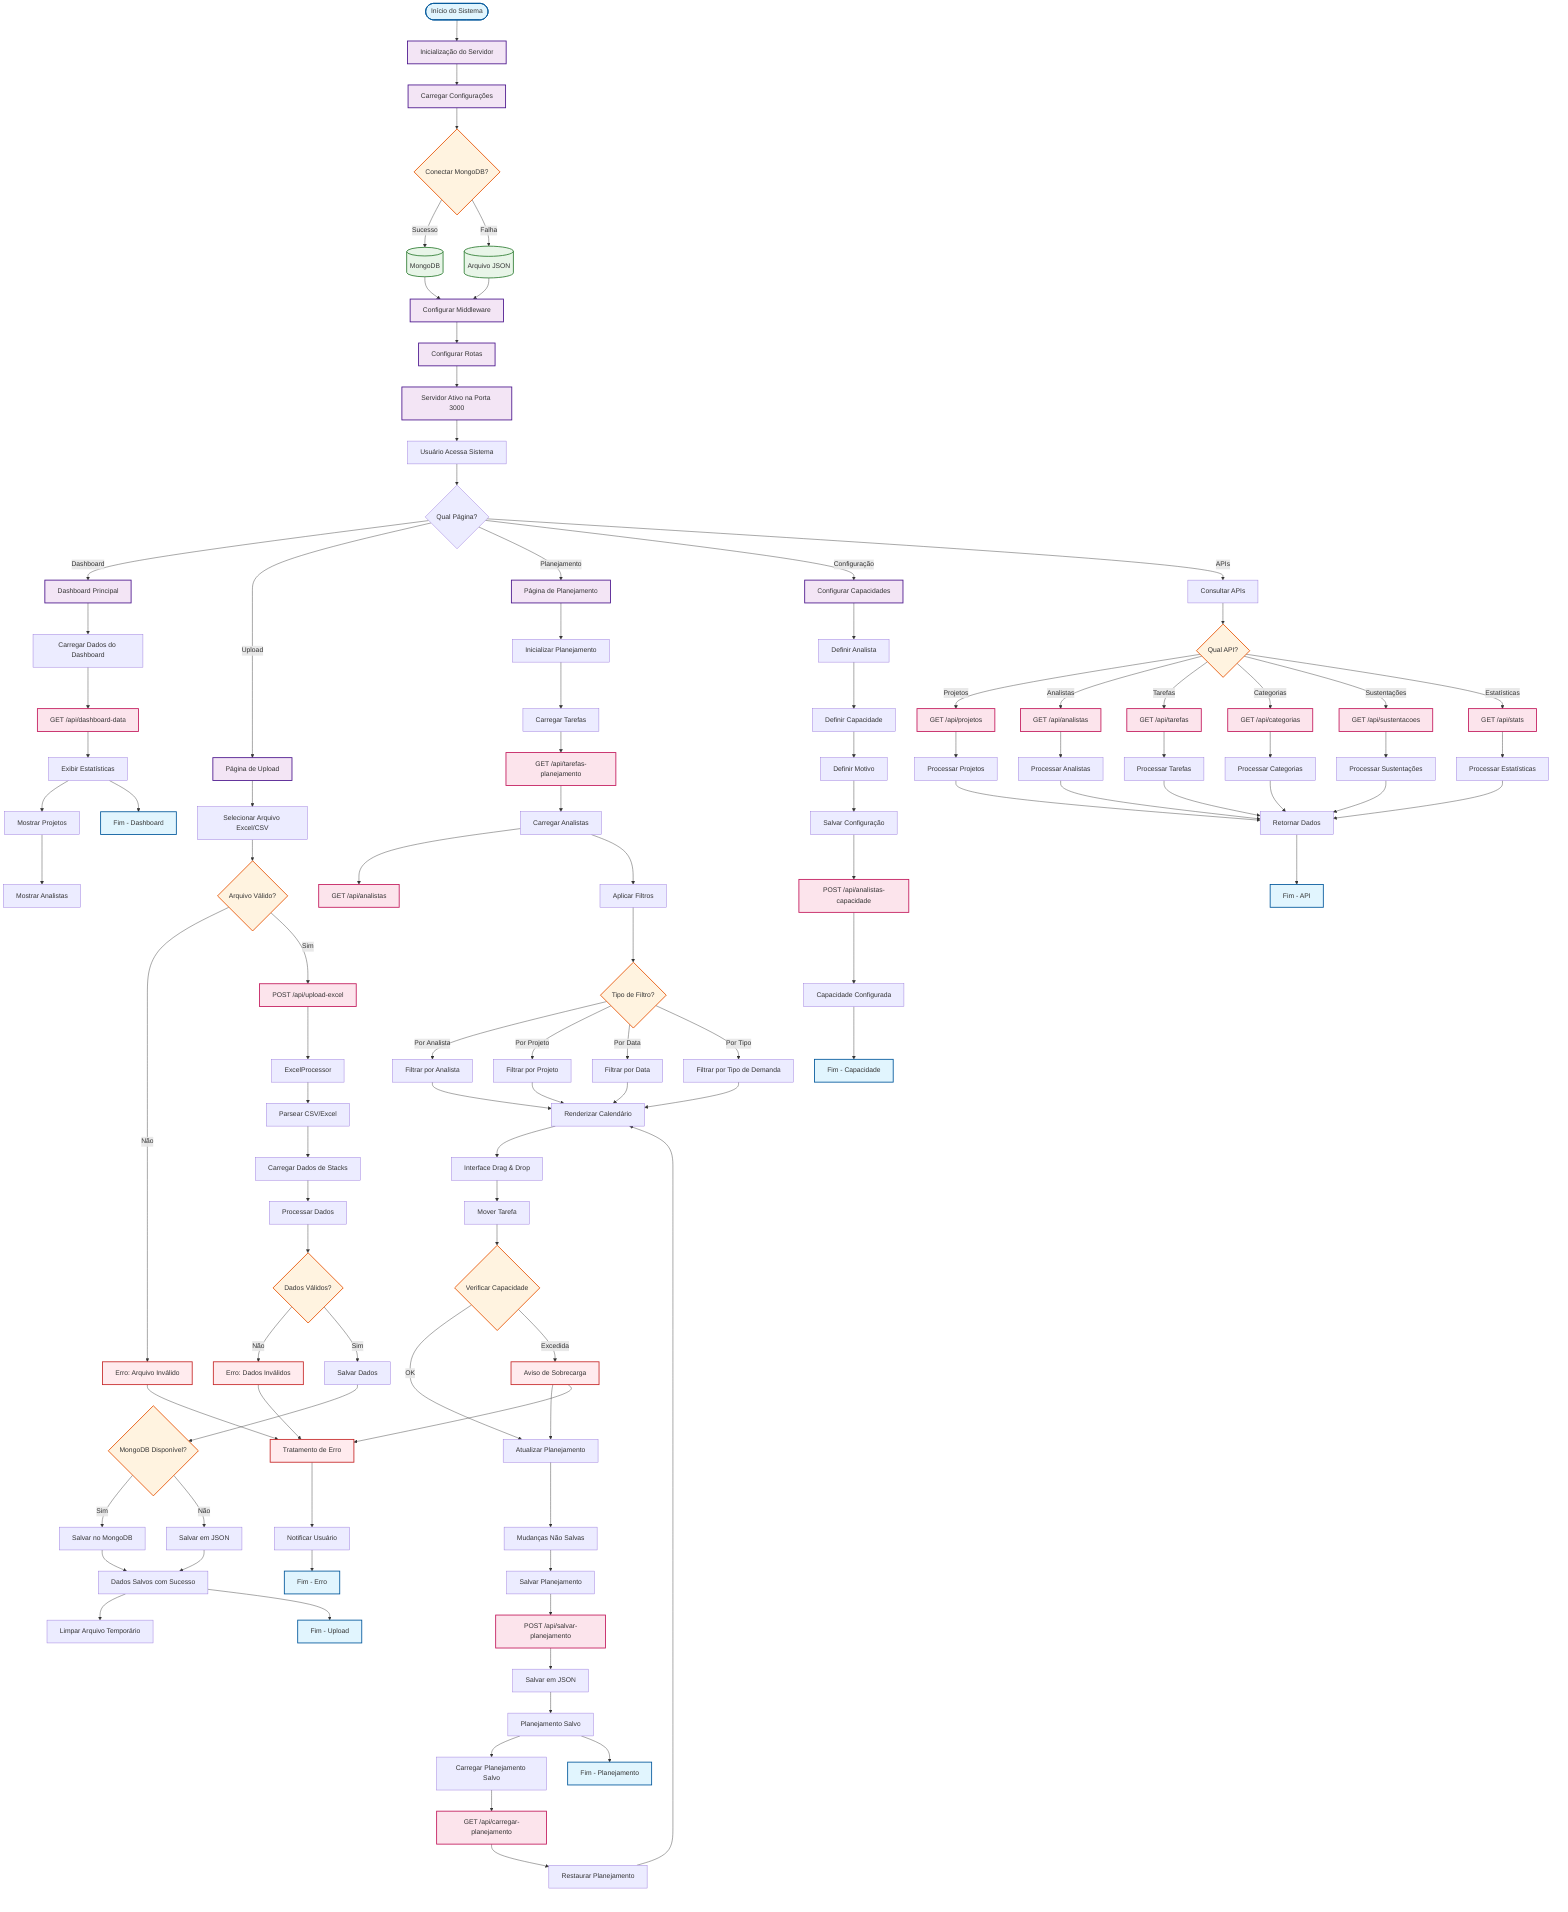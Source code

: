 flowchart TD
    %% INÍCIO DO SISTEMA
    START([Início do Sistema]) --> INIT[Inicialização do Servidor]
    INIT --> CONFIG[Carregar Configurações]
    CONFIG --> MONGODB{Conectar MongoDB?}
    
    %% CONEXÃO COM BANCO DE DADOS
    MONGODB -->|Sucesso| DB_MONGO[(MongoDB)]
    MONGODB -->|Falha| DB_JSON[(Arquivo JSON)]
    DB_MONGO --> MIDDLEWARE[Configurar Middleware]
    DB_JSON --> MIDDLEWARE
    
    %% ROTAS PRINCIPAIS
    MIDDLEWARE --> ROUTES[Configurar Rotas]
    ROUTES --> SERVER[Servidor Ativo na Porta 3000]
    
    %% FLUXO PRINCIPAL DO USUÁRIO
    SERVER --> USER_ACCESS[Usuário Acessa Sistema]
    USER_ACCESS --> CHOOSE_PAGE{Qual Página?}
    
    %% DASHBOARD PRINCIPAL
    CHOOSE_PAGE -->|Dashboard| DASHBOARD[Dashboard Principal]
    DASHBOARD --> LOAD_DASH_DATA[Carregar Dados do Dashboard]
    LOAD_DASH_DATA --> API_DASH[GET /api/dashboard-data]
    API_DASH --> DISPLAY_STATS[Exibir Estatísticas]
    DISPLAY_STATS --> SHOW_PROJECTS[Mostrar Projetos]
    SHOW_PROJECTS --> SHOW_ANALYSTS[Mostrar Analistas]
    
    %% UPLOAD DE ARQUIVOS
    CHOOSE_PAGE -->|Upload| UPLOAD_PAGE[Página de Upload]
    UPLOAD_PAGE --> SELECT_FILE[Selecionar Arquivo Excel/CSV]
    SELECT_FILE --> VALIDATE_FILE{Arquivo Válido?}
    VALIDATE_FILE -->|Não| ERROR_FILE[Erro: Arquivo Inválido]
    VALIDATE_FILE -->|Sim| UPLOAD_API[POST /api/upload-excel]
    
    %% PROCESSAMENTO DE ARQUIVOS
    UPLOAD_API --> EXCEL_PROCESSOR[ExcelProcessor]
    EXCEL_PROCESSOR --> PARSE_CSV[Parsear CSV/Excel]
    PARSE_CSV --> LOAD_STACKS[Carregar Dados de Stacks]
    LOAD_STACKS --> PROCESS_DATA[Processar Dados]
    PROCESS_DATA --> VALIDATE_DATA{Dados Válidos?}
    VALIDATE_DATA -->|Não| ERROR_DATA[Erro: Dados Inválidos]
    VALIDATE_DATA -->|Sim| SAVE_DATA[Salvar Dados]
    
    %% SALVAMENTO DE DADOS
    SAVE_DATA --> SAVE_MONGO{MongoDB Disponível?}
    SAVE_MONGO -->|Sim| SAVE_TO_MONGO[Salvar no MongoDB]
    SAVE_MONGO -->|Não| SAVE_TO_JSON[Salvar em JSON]
    SAVE_TO_MONGO --> SUCCESS_SAVE[Dados Salvos com Sucesso]
    SAVE_TO_JSON --> SUCCESS_SAVE
    SUCCESS_SAVE --> CLEANUP[Limpar Arquivo Temporário]
    
    %% PLANEJAMENTO SEMANAL
    CHOOSE_PAGE -->|Planejamento| PLANNING_PAGE[Página de Planejamento]
    PLANNING_PAGE --> INIT_PLANNING[Inicializar Planejamento]
    INIT_PLANNING --> LOAD_TASKS[Carregar Tarefas]
    LOAD_TASKS --> API_TASKS[GET /api/tarefas-planejamento]
    API_TASKS --> LOAD_ANALYSTS[Carregar Analistas]
    LOAD_ANALYSTS --> API_ANALYSTS[GET /api/analistas]
    
    %% FILTROS DO PLANEJAMENTO
    LOAD_ANALYSTS --> APPLY_FILTERS[Aplicar Filtros]
    APPLY_FILTERS --> FILTER_TYPE{Tipo de Filtro?}
    FILTER_TYPE -->|Por Analista| FILTER_ANALYST[Filtrar por Analista]
    FILTER_TYPE -->|Por Projeto| FILTER_PROJECT[Filtrar por Projeto]
    FILTER_TYPE -->|Por Data| FILTER_DATE[Filtrar por Data]
    FILTER_TYPE -->|Por Tipo| FILTER_DEMAND[Filtrar por Tipo de Demanda]
    
    %% DRAG & DROP
    FILTER_ANALYST --> RENDER_CALENDAR[Renderizar Calendário]
    FILTER_PROJECT --> RENDER_CALENDAR
    FILTER_DATE --> RENDER_CALENDAR
    FILTER_DEMAND --> RENDER_CALENDAR
    
    RENDER_CALENDAR --> DRAG_DROP[Interface Drag & Drop]
    DRAG_DROP --> MOVE_TASK[Mover Tarefa]
    MOVE_TASK --> CHECK_CAPACITY{Verificar Capacidade}
    CHECK_CAPACITY -->|OK| UPDATE_PLANNING[Atualizar Planejamento]
    CHECK_CAPACITY -->|Excedida| WARNING_CAPACITY[Aviso de Sobrecarga]
    WARNING_CAPACITY --> UPDATE_PLANNING
    
    %% SALVAMENTO DO PLANEJAMENTO
    UPDATE_PLANNING --> UNSAVED_CHANGES[Mudanças Não Salvas]
    UNSAVED_CHANGES --> SAVE_PLANNING[Salvar Planejamento]
    SAVE_PLANNING --> API_SAVE_PLAN[POST /api/salvar-planejamento]
    API_SAVE_PLAN --> SAVE_TO_FILE[Salvar em JSON]
    SAVE_TO_FILE --> SUCCESS_PLANNING[Planejamento Salvo]
    
    %% CARREGAMENTO DE PLANEJAMENTO
    SUCCESS_PLANNING --> LOAD_SAVED[Carregar Planejamento Salvo]
    LOAD_SAVED --> API_LOAD_PLAN[GET /api/carregar-planejamento]
    API_LOAD_PLAN --> RESTORE_PLANNING[Restaurar Planejamento]
    RESTORE_PLANNING --> RENDER_CALENDAR
    
    %% CONFIGURAÇÃO DE CAPACIDADE
    CHOOSE_PAGE -->|Configuração| CAPACITY_CONFIG[Configurar Capacidades]
    CAPACITY_CONFIG --> SET_ANALYST[Definir Analista]
    SET_ANALYST --> SET_CAPACITY[Definir Capacidade]
    SET_CAPACITY --> SET_REASON[Definir Motivo]
    SET_REASON --> SAVE_CAPACITY[Salvar Configuração]
    SAVE_CAPACITY --> API_CAPACITY[POST /api/analistas-capacidade]
    API_CAPACITY --> SUCCESS_CAPACITY[Capacidade Configurada]
    
    %% APIS DE CONSULTA
    CHOOSE_PAGE -->|APIs| API_CONSULT[Consultar APIs]
    API_CONSULT --> API_CHOICE{Qual API?}
    API_CHOICE -->|Projetos| API_PROJECTS[GET /api/projetos]
    API_CHOICE -->|Analistas| API_ANALYSTS_LIST[GET /api/analistas]
    API_CHOICE -->|Tarefas| API_TASKS_LIST[GET /api/tarefas]
    API_CHOICE -->|Categorias| API_CATEGORIES[GET /api/categorias]
    API_CHOICE -->|Sustentações| API_SUSTENTATIONS[GET /api/sustentacoes]
    API_CHOICE -->|Estatísticas| API_STATS[GET /api/stats]
    
    %% PROCESSAMENTO DE DADOS
    API_PROJECTS --> PROCESS_PROJECTS[Processar Projetos]
    API_ANALYSTS_LIST --> PROCESS_ANALYSTS[Processar Analistas]
    API_TASKS_LIST --> PROCESS_TASKS[Processar Tarefas]
    API_CATEGORIES --> PROCESS_CATEGORIES[Processar Categorias]
    API_SUSTENTATIONS --> PROCESS_SUSTENTATIONS[Processar Sustentações]
    API_STATS --> PROCESS_STATS[Processar Estatísticas]
    
    %% RETORNO DOS DADOS
    PROCESS_PROJECTS --> RETURN_DATA[Retornar Dados]
    PROCESS_ANALYSTS --> RETURN_DATA
    PROCESS_TASKS --> RETURN_DATA
    PROCESS_CATEGORIES --> RETURN_DATA
    PROCESS_SUSTENTATIONS --> RETURN_DATA
    PROCESS_STATS --> RETURN_DATA
    
    %% FLUXO DE ERROS
    ERROR_FILE --> ERROR_HANDLER[Tratamento de Erro]
    ERROR_DATA --> ERROR_HANDLER
    WARNING_CAPACITY --> ERROR_HANDLER
    ERROR_HANDLER --> USER_NOTIFICATION[Notificar Usuário]
    
    %% FIM DOS FLUXOS
    DISPLAY_STATS --> END_DASHBOARD[Fim - Dashboard]
    SUCCESS_SAVE --> END_UPLOAD[Fim - Upload]
    SUCCESS_PLANNING --> END_PLANNING[Fim - Planejamento]
    SUCCESS_CAPACITY --> END_CAPACITY[Fim - Capacidade]
    RETURN_DATA --> END_API[Fim - API]
    USER_NOTIFICATION --> END_ERROR[Fim - Erro]
    
    %% ESTILOS
    classDef startEnd fill:#e1f5fe,stroke:#01579b,stroke-width:2px
    classDef process fill:#f3e5f5,stroke:#4a148c,stroke-width:2px
    classDef decision fill:#fff3e0,stroke:#e65100,stroke-width:2px
    classDef database fill:#e8f5e8,stroke:#2e7d32,stroke-width:2px
    classDef api fill:#fce4ec,stroke:#c2185b,stroke-width:2px
    classDef error fill:#ffebee,stroke:#c62828,stroke-width:2px
    
    class START,END_DASHBOARD,END_UPLOAD,END_PLANNING,END_CAPACITY,END_API,END_ERROR startEnd
    class INIT,CONFIG,MIDDLEWARE,ROUTES,SERVER,UPLOAD_PAGE,DASHBOARD,PLANNING_PAGE,CAPACITY_CONFIG process
    class MONGODB,VALIDATE_FILE,VALIDATE_DATA,SAVE_MONGO,CHECK_CAPACITY,FILTER_TYPE,API_CHOICE decision
    class DB_MONGO,DB_JSON database
    class API_DASH,UPLOAD_API,API_TASKS,API_ANALYSTS,API_SAVE_PLAN,API_LOAD_PLAN,API_CAPACITY,API_PROJECTS,API_ANALYSTS_LIST,API_TASKS_LIST,API_CATEGORIES,API_SUSTENTATIONS,API_STATS api
    class ERROR_FILE,ERROR_DATA,WARNING_CAPACITY,ERROR_HANDLER error
